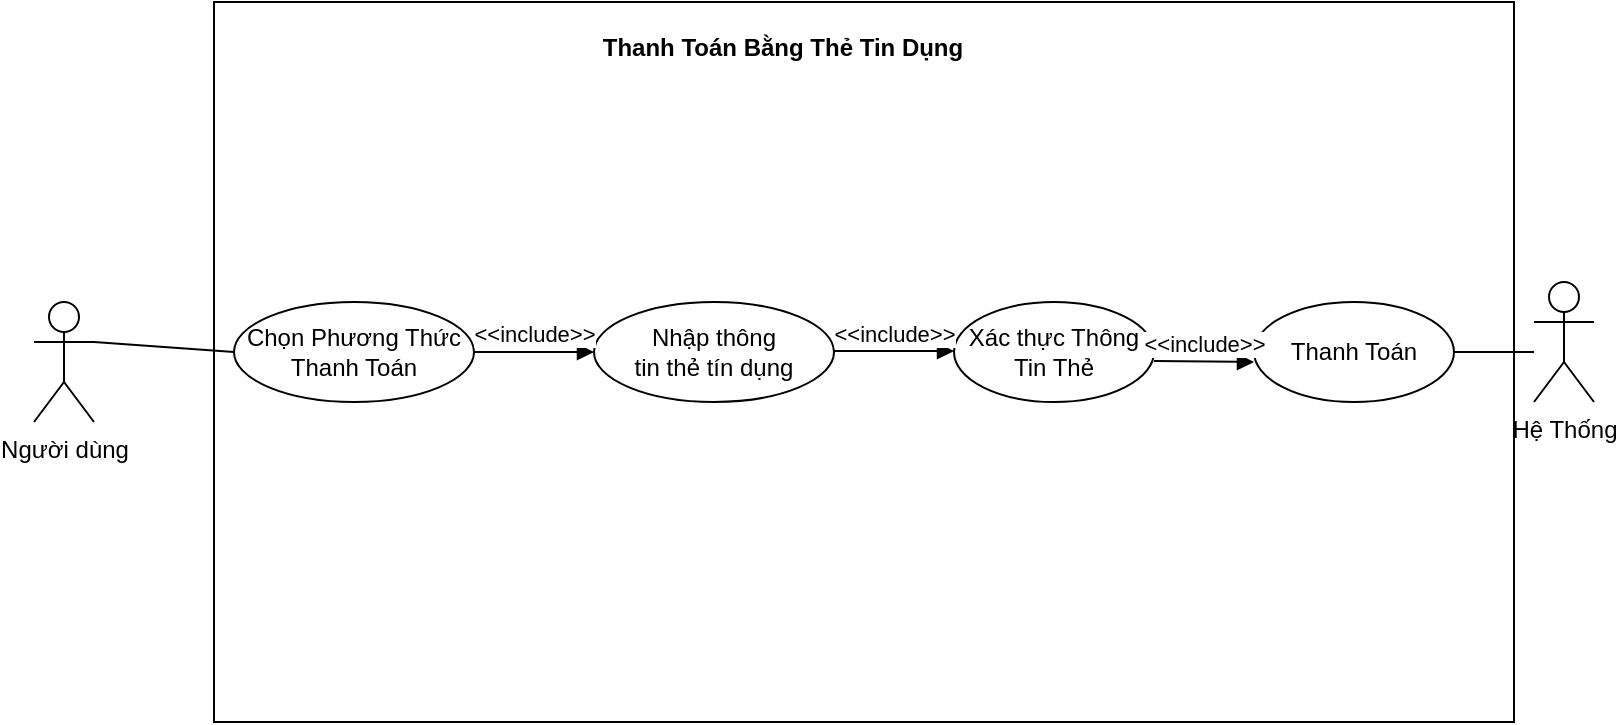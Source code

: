 <mxfile version="21.2.3" type="device">
  <diagram name="Trang-1" id="2zXG3_Sj1ZhrPS3RUCvw">
    <mxGraphModel dx="1290" dy="483" grid="1" gridSize="10" guides="1" tooltips="1" connect="1" arrows="1" fold="1" page="1" pageScale="1" pageWidth="827" pageHeight="1169" math="0" shadow="0">
      <root>
        <mxCell id="0" />
        <mxCell id="1" parent="0" />
        <mxCell id="C6tFdkC65mrZDAUik0rL-1" value="Người dùng" style="shape=umlActor;verticalLabelPosition=bottom;verticalAlign=top;html=1;outlineConnect=0;" vertex="1" parent="1">
          <mxGeometry x="40" y="270" width="30" height="60" as="geometry" />
        </mxCell>
        <mxCell id="C6tFdkC65mrZDAUik0rL-2" value="" style="rounded=0;whiteSpace=wrap;html=1;" vertex="1" parent="1">
          <mxGeometry x="130" y="120" width="650" height="360" as="geometry" />
        </mxCell>
        <mxCell id="C6tFdkC65mrZDAUik0rL-3" value="Thanh Toán Bằng Thẻ Tin Dụng" style="text;align=center;fontStyle=1;verticalAlign=middle;spacingLeft=3;spacingRight=3;strokeColor=none;rotatable=0;points=[[0,0.5],[1,0.5]];portConstraint=eastwest;html=1;" vertex="1" parent="1">
          <mxGeometry x="374" y="130" width="80" height="26" as="geometry" />
        </mxCell>
        <mxCell id="C6tFdkC65mrZDAUik0rL-4" value="Chọn Phương Thức Thanh Toán" style="ellipse;whiteSpace=wrap;html=1;" vertex="1" parent="1">
          <mxGeometry x="140" y="270" width="120" height="50" as="geometry" />
        </mxCell>
        <mxCell id="C6tFdkC65mrZDAUik0rL-7" value="Nhập thông &lt;br&gt;tin thẻ tín dụng" style="ellipse;whiteSpace=wrap;html=1;" vertex="1" parent="1">
          <mxGeometry x="320" y="270" width="120" height="50" as="geometry" />
        </mxCell>
        <mxCell id="C6tFdkC65mrZDAUik0rL-8" value="" style="endArrow=none;html=1;rounded=0;exitX=1;exitY=0.333;exitDx=0;exitDy=0;exitPerimeter=0;entryX=0;entryY=0.5;entryDx=0;entryDy=0;" edge="1" parent="1" source="C6tFdkC65mrZDAUik0rL-1" target="C6tFdkC65mrZDAUik0rL-4">
          <mxGeometry width="50" height="50" relative="1" as="geometry">
            <mxPoint x="390" y="330" as="sourcePoint" />
            <mxPoint x="440" y="280" as="targetPoint" />
          </mxGeometry>
        </mxCell>
        <mxCell id="C6tFdkC65mrZDAUik0rL-10" value="Hệ Thống" style="shape=umlActor;verticalLabelPosition=bottom;verticalAlign=top;html=1;outlineConnect=0;" vertex="1" parent="1">
          <mxGeometry x="790" y="260" width="30" height="60" as="geometry" />
        </mxCell>
        <mxCell id="C6tFdkC65mrZDAUik0rL-14" value="Xác thực Thông Tin Thẻ" style="ellipse;whiteSpace=wrap;html=1;" vertex="1" parent="1">
          <mxGeometry x="500" y="270" width="100" height="50" as="geometry" />
        </mxCell>
        <mxCell id="C6tFdkC65mrZDAUik0rL-27" value="&amp;lt;&amp;lt;include&amp;gt;&amp;gt;" style="html=1;verticalAlign=bottom;endArrow=block;edgeStyle=elbowEdgeStyle;elbow=vertical;curved=0;rounded=0;exitX=1;exitY=0.5;exitDx=0;exitDy=0;entryX=0;entryY=0.5;entryDx=0;entryDy=0;" edge="1" parent="1" source="C6tFdkC65mrZDAUik0rL-4" target="C6tFdkC65mrZDAUik0rL-7">
          <mxGeometry width="80" relative="1" as="geometry">
            <mxPoint x="290" y="299.5" as="sourcePoint" />
            <mxPoint x="370" y="299.5" as="targetPoint" />
          </mxGeometry>
        </mxCell>
        <mxCell id="C6tFdkC65mrZDAUik0rL-30" value="&amp;lt;&amp;lt;include&amp;gt;&amp;gt;" style="html=1;verticalAlign=bottom;endArrow=block;edgeStyle=elbowEdgeStyle;elbow=vertical;curved=0;rounded=0;exitX=1;exitY=0.5;exitDx=0;exitDy=0;" edge="1" parent="1" target="C6tFdkC65mrZDAUik0rL-14">
          <mxGeometry width="80" relative="1" as="geometry">
            <mxPoint x="440" y="294.5" as="sourcePoint" />
            <mxPoint x="480" y="295" as="targetPoint" />
          </mxGeometry>
        </mxCell>
        <mxCell id="C6tFdkC65mrZDAUik0rL-31" value="Thanh Toán" style="ellipse;whiteSpace=wrap;html=1;" vertex="1" parent="1">
          <mxGeometry x="650" y="270" width="100" height="50" as="geometry" />
        </mxCell>
        <mxCell id="C6tFdkC65mrZDAUik0rL-32" value="&amp;lt;&amp;lt;include&amp;gt;&amp;gt;" style="html=1;verticalAlign=bottom;endArrow=block;edgeStyle=elbowEdgeStyle;elbow=vertical;curved=0;rounded=0;exitX=1;exitY=0.5;exitDx=0;exitDy=0;" edge="1" parent="1">
          <mxGeometry width="80" relative="1" as="geometry">
            <mxPoint x="600" y="299.5" as="sourcePoint" />
            <mxPoint x="650" y="300" as="targetPoint" />
          </mxGeometry>
        </mxCell>
        <mxCell id="C6tFdkC65mrZDAUik0rL-33" value="" style="line;strokeWidth=1;fillColor=none;align=left;verticalAlign=middle;spacingTop=-1;spacingLeft=3;spacingRight=3;rotatable=0;labelPosition=right;points=[];portConstraint=eastwest;strokeColor=inherit;" vertex="1" parent="1">
          <mxGeometry x="750" y="291" width="40" height="8" as="geometry" />
        </mxCell>
      </root>
    </mxGraphModel>
  </diagram>
</mxfile>

